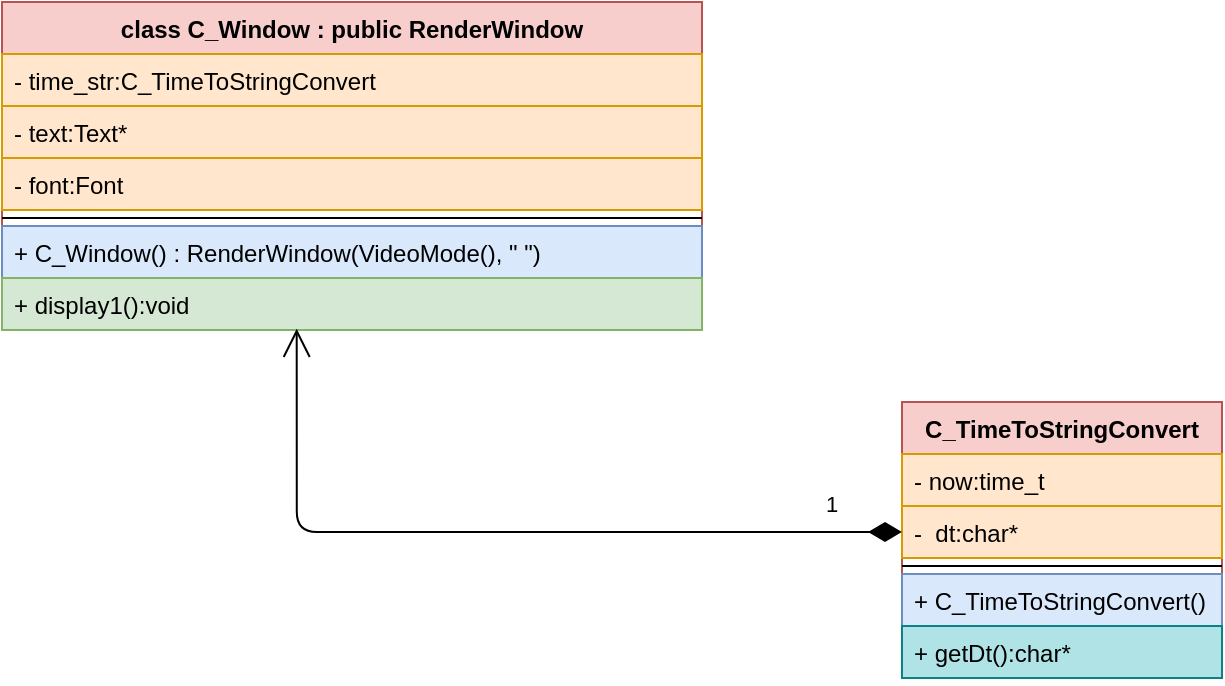 <mxfile version="15.2.7" type="github">
  <diagram id="xdGhBnF1DTzTWjaXm-mv" name="Page-1">
    <mxGraphModel dx="1038" dy="489" grid="1" gridSize="10" guides="1" tooltips="1" connect="1" arrows="1" fold="1" page="1" pageScale="1" pageWidth="827" pageHeight="1169" math="0" shadow="0">
      <root>
        <mxCell id="0" />
        <mxCell id="1" parent="0" />
        <mxCell id="TeGkUIrCowUz1sxoZOv_-9" value="C_TimeToStringConvert" style="swimlane;fontStyle=1;align=center;verticalAlign=top;childLayout=stackLayout;horizontal=1;startSize=26;horizontalStack=0;resizeParent=1;resizeParentMax=0;resizeLast=0;collapsible=1;marginBottom=0;fillColor=#f8cecc;strokeColor=#b85450;" parent="1" vertex="1">
          <mxGeometry x="580" y="390" width="160" height="138" as="geometry" />
        </mxCell>
        <mxCell id="TeGkUIrCowUz1sxoZOv_-10" value="- now:time_t " style="text;strokeColor=#d79b00;fillColor=#ffe6cc;align=left;verticalAlign=top;spacingLeft=4;spacingRight=4;overflow=hidden;rotatable=0;points=[[0,0.5],[1,0.5]];portConstraint=eastwest;" parent="TeGkUIrCowUz1sxoZOv_-9" vertex="1">
          <mxGeometry y="26" width="160" height="26" as="geometry" />
        </mxCell>
        <mxCell id="Tu7qnmH3aR6NFb08i2mO-8" value="-  dt:char*" style="text;strokeColor=#d79b00;fillColor=#ffe6cc;align=left;verticalAlign=top;spacingLeft=4;spacingRight=4;overflow=hidden;rotatable=0;points=[[0,0.5],[1,0.5]];portConstraint=eastwest;" vertex="1" parent="TeGkUIrCowUz1sxoZOv_-9">
          <mxGeometry y="52" width="160" height="26" as="geometry" />
        </mxCell>
        <mxCell id="TeGkUIrCowUz1sxoZOv_-11" value="" style="line;strokeWidth=1;fillColor=none;align=left;verticalAlign=middle;spacingTop=-1;spacingLeft=3;spacingRight=3;rotatable=0;labelPosition=right;points=[];portConstraint=eastwest;" parent="TeGkUIrCowUz1sxoZOv_-9" vertex="1">
          <mxGeometry y="78" width="160" height="8" as="geometry" />
        </mxCell>
        <mxCell id="TeGkUIrCowUz1sxoZOv_-12" value="+ C_TimeToStringConvert() " style="text;strokeColor=#6c8ebf;fillColor=#dae8fc;align=left;verticalAlign=top;spacingLeft=4;spacingRight=4;overflow=hidden;rotatable=0;points=[[0,0.5],[1,0.5]];portConstraint=eastwest;" parent="TeGkUIrCowUz1sxoZOv_-9" vertex="1">
          <mxGeometry y="86" width="160" height="26" as="geometry" />
        </mxCell>
        <mxCell id="Tu7qnmH3aR6NFb08i2mO-9" value="+ getDt():char*" style="text;strokeColor=#0e8088;fillColor=#b0e3e6;align=left;verticalAlign=top;spacingLeft=4;spacingRight=4;overflow=hidden;rotatable=0;points=[[0,0.5],[1,0.5]];portConstraint=eastwest;" vertex="1" parent="TeGkUIrCowUz1sxoZOv_-9">
          <mxGeometry y="112" width="160" height="26" as="geometry" />
        </mxCell>
        <mxCell id="Tu7qnmH3aR6NFb08i2mO-1" value="class C_Window : public RenderWindow" style="swimlane;fontStyle=1;align=center;verticalAlign=top;childLayout=stackLayout;horizontal=1;startSize=26;horizontalStack=0;resizeParent=1;resizeParentMax=0;resizeLast=0;collapsible=1;marginBottom=0;fillColor=#f8cecc;strokeColor=#b85450;" vertex="1" parent="1">
          <mxGeometry x="130" y="190" width="350" height="164" as="geometry" />
        </mxCell>
        <mxCell id="Tu7qnmH3aR6NFb08i2mO-2" value="- time_str:C_TimeToStringConvert" style="text;strokeColor=#d79b00;fillColor=#ffe6cc;align=left;verticalAlign=top;spacingLeft=4;spacingRight=4;overflow=hidden;rotatable=0;points=[[0,0.5],[1,0.5]];portConstraint=eastwest;" vertex="1" parent="Tu7qnmH3aR6NFb08i2mO-1">
          <mxGeometry y="26" width="350" height="26" as="geometry" />
        </mxCell>
        <mxCell id="Tu7qnmH3aR6NFb08i2mO-5" value="- text:Text* " style="text;strokeColor=#d79b00;fillColor=#ffe6cc;align=left;verticalAlign=top;spacingLeft=4;spacingRight=4;overflow=hidden;rotatable=0;points=[[0,0.5],[1,0.5]];portConstraint=eastwest;" vertex="1" parent="Tu7qnmH3aR6NFb08i2mO-1">
          <mxGeometry y="52" width="350" height="26" as="geometry" />
        </mxCell>
        <mxCell id="Tu7qnmH3aR6NFb08i2mO-6" value="- font:Font " style="text;strokeColor=#d79b00;fillColor=#ffe6cc;align=left;verticalAlign=top;spacingLeft=4;spacingRight=4;overflow=hidden;rotatable=0;points=[[0,0.5],[1,0.5]];portConstraint=eastwest;" vertex="1" parent="Tu7qnmH3aR6NFb08i2mO-1">
          <mxGeometry y="78" width="350" height="26" as="geometry" />
        </mxCell>
        <mxCell id="Tu7qnmH3aR6NFb08i2mO-3" value="" style="line;strokeWidth=1;fillColor=none;align=left;verticalAlign=middle;spacingTop=-1;spacingLeft=3;spacingRight=3;rotatable=0;labelPosition=right;points=[];portConstraint=eastwest;" vertex="1" parent="Tu7qnmH3aR6NFb08i2mO-1">
          <mxGeometry y="104" width="350" height="8" as="geometry" />
        </mxCell>
        <mxCell id="Tu7qnmH3aR6NFb08i2mO-4" value="+ C_Window() : RenderWindow(VideoMode(), &quot; &quot;)" style="text;strokeColor=#6c8ebf;fillColor=#dae8fc;align=left;verticalAlign=top;spacingLeft=4;spacingRight=4;overflow=hidden;rotatable=0;points=[[0,0.5],[1,0.5]];portConstraint=eastwest;" vertex="1" parent="Tu7qnmH3aR6NFb08i2mO-1">
          <mxGeometry y="112" width="350" height="26" as="geometry" />
        </mxCell>
        <mxCell id="Tu7qnmH3aR6NFb08i2mO-7" value="+ display1():void" style="text;strokeColor=#82b366;fillColor=#d5e8d4;align=left;verticalAlign=top;spacingLeft=4;spacingRight=4;overflow=hidden;rotatable=0;points=[[0,0.5],[1,0.5]];portConstraint=eastwest;" vertex="1" parent="Tu7qnmH3aR6NFb08i2mO-1">
          <mxGeometry y="138" width="350" height="26" as="geometry" />
        </mxCell>
        <mxCell id="Tu7qnmH3aR6NFb08i2mO-13" value="1" style="endArrow=open;html=1;endSize=12;startArrow=diamondThin;startSize=14;startFill=1;edgeStyle=orthogonalEdgeStyle;align=left;verticalAlign=bottom;exitX=0;exitY=0.5;exitDx=0;exitDy=0;entryX=0.421;entryY=0.977;entryDx=0;entryDy=0;entryPerimeter=0;" edge="1" parent="1" source="Tu7qnmH3aR6NFb08i2mO-8" target="Tu7qnmH3aR6NFb08i2mO-7">
          <mxGeometry x="-0.802" y="-5" relative="1" as="geometry">
            <mxPoint x="330" y="280" as="sourcePoint" />
            <mxPoint x="490" y="280" as="targetPoint" />
            <mxPoint as="offset" />
          </mxGeometry>
        </mxCell>
      </root>
    </mxGraphModel>
  </diagram>
</mxfile>
